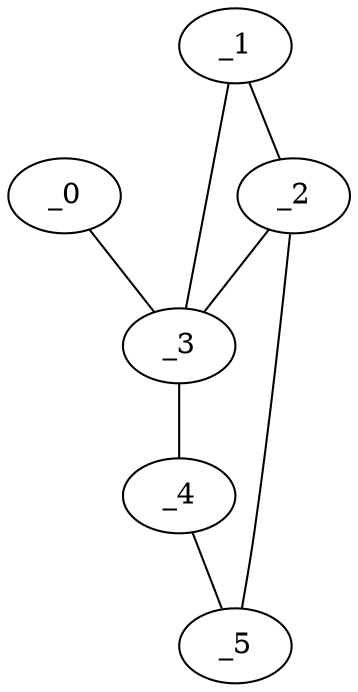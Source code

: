 graph EP1_0026 {
	_0	 [x="3.01404",
		y="2.31811"];
	_3	 [x="1.17421",
		y="2.69925"];
	_0 -- _3;
	_1	 [x="2.35259",
		y="0.565003"];
	_2	 [x="0.416991",
		y="0.524192"];
	_1 -- _2;
	_1 -- _3;
	_2 -- _3;
	_5	 [x="2.31603",
		y="1.96531"];
	_2 -- _5;
	_4	 [x="0.779576",
		y="1.18732"];
	_3 -- _4;
	_4 -- _5;
}

